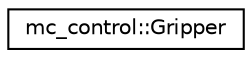 digraph "Graphical Class Hierarchy"
{
 // INTERACTIVE_SVG=YES
  edge [fontname="Helvetica",fontsize="10",labelfontname="Helvetica",labelfontsize="10"];
  node [fontname="Helvetica",fontsize="10",shape=record];
  rankdir="LR";
  Node0 [label="mc_control::Gripper",height=0.2,width=0.4,color="black", fillcolor="white", style="filled",URL="$structmc__control_1_1Gripper.html",tooltip="A robot&#39;s gripper reprensentation. "];
}
